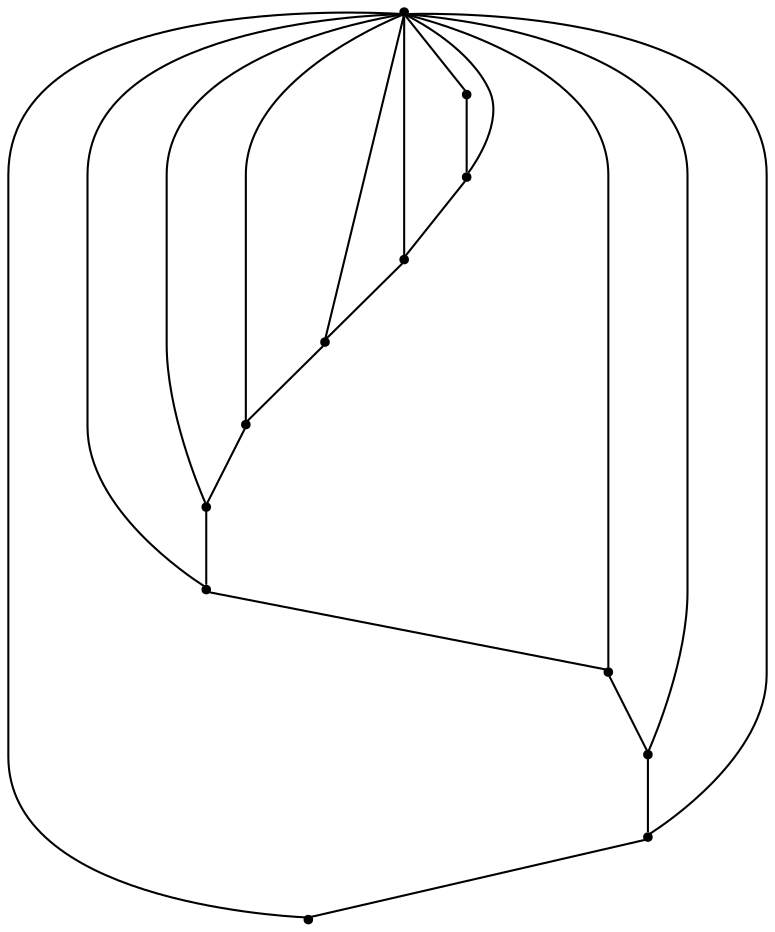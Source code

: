 graph {
  node [shape=point,comment="{\"directed\":false,\"doi\":\"10.1007/978-3-642-11805-0_18\",\"figure\":\"9\"}"]

  v0 [pos="1445.8501905574353,862.9693750092476"]
  v1 [pos="1562.549469916765,1129.7747338959664"]
  v2 [pos="1379.0879738031433,863.0192385124437"]
  v3 [pos="1412.496250312273,862.9693750092476"]
  v4 [pos="1195.6182063612823,863.0192385124437"]
  v5 [pos="1345.7715726630631,862.9777703949899"]
  v6 [pos="1028.827572312466,863.0192385124437"]
  v7 [pos="1062.1856959409492,863.0192385124437"]
  v8 [pos="1128.9019272915152,863.0192385124436"]
  v9 [pos="1162.260066826399,863.0192385124437"]
  v10 [pos="1095.5437877566314,863.0192385124437"]
  v11 [pos="1295.6926249659339,863.0192385124436"]

  v6 -- v7 [id="-5",pos="1028.827572312466,863.0192385124437 1062.1856959409492,863.0192385124437 1062.1856959409492,863.0192385124437 1062.1856959409492,863.0192385124437"]
  v7 -- v10 [id="-6",pos="1062.1856959409492,863.0192385124437 1095.5437877566314,863.0192385124437 1095.5437877566314,863.0192385124437 1095.5437877566314,863.0192385124437"]
  v10 -- v8 [id="-7",pos="1095.5437877566314,863.0192385124437 1128.9019272915152,863.0192385124436 1128.9019272915152,863.0192385124436 1128.9019272915152,863.0192385124436"]
  v8 -- v9 [id="-8",pos="1128.9019272915152,863.0192385124436 1162.260066826399,863.0192385124437 1162.260066826399,863.0192385124437 1162.260066826399,863.0192385124437"]
  v9 -- v4 [id="-9",pos="1162.260066826399,863.0192385124437 1195.6182063612823,863.0192385124437 1195.6182063612823,863.0192385124437 1195.6182063612823,863.0192385124437"]
  v4 -- v11 [id="-10",pos="1195.6182063612823,863.0192385124437 1295.6926249659339,863.0192385124436 1295.6926249659339,863.0192385124436 1295.6926249659339,863.0192385124436"]
  v11 -- v5 [id="-11",pos="1295.6926249659339,863.0192385124436 1345.7715726630631,862.9777703949899 1345.7715726630631,862.9777703949899 1345.7715726630631,862.9777703949899"]
  v5 -- v2 [id="-12",pos="1345.7715726630631,862.9777703949899 1379.0879738031433,863.0192385124437 1379.0879738031433,863.0192385124437 1379.0879738031433,863.0192385124437"]
  v2 -- v3 [id="-13",pos="1379.0879738031433,863.0192385124437 1412.496250312273,862.9693750092476 1412.496250312273,862.9693750092476 1412.496250312273,862.9693750092476"]
  v3 -- v0 [id="-14",pos="1412.496250312273,862.9693750092476 1445.8501905574353,862.9693750092476 1445.8501905574353,862.9693750092476 1445.8501905574353,862.9693750092476"]
  v1 -- v0 [id="-16",pos="1562.549469916765,1129.7747338959664 1445.8501905574353,862.9693750092476 1445.8501905574353,862.9693750092476 1445.8501905574353,862.9693750092476"]
  v1 -- v2 [id="-18",pos="1562.549469916765,1129.7747338959664 1379.0879738031433,863.0192385124437 1379.0879738031433,863.0192385124437 1379.0879738031433,863.0192385124437"]
  v1 -- v3 [id="-21",pos="1562.549469916765,1129.7747338959664 1412.496250312273,862.9693750092476 1412.496250312273,862.9693750092476 1412.496250312273,862.9693750092476"]
  v1 -- v4 [id="-24",pos="1562.549469916765,1129.7747338959664 1195.6182063612823,863.0192385124437 1195.6182063612823,863.0192385124437 1195.6182063612823,863.0192385124437"]
  v1 -- v5 [id="-27",pos="1562.549469916765,1129.7747338959664 1345.7715726630631,862.9777703949899 1345.7715726630631,862.9777703949899 1345.7715726630631,862.9777703949899"]
  v1 -- v6 [id="-30",pos="1562.549469916765,1129.7747338959664 1028.827572312466,863.0192385124437 1028.827572312466,863.0192385124437 1028.827572312466,863.0192385124437"]
  v1 -- v7 [id="-34",pos="1562.549469916765,1129.7747338959664 1062.1856959409492,863.0192385124437 1062.1856959409492,863.0192385124437 1062.1856959409492,863.0192385124437"]
  v1 -- v8 [id="-36",pos="1562.549469916765,1129.7747338959664 1128.9019272915152,863.0192385124436 1128.9019272915152,863.0192385124436 1128.9019272915152,863.0192385124436"]
  v1 -- v9 [id="-38",pos="1562.549469916765,1129.7747338959664 1162.260066826399,863.0192385124437 1162.260066826399,863.0192385124437 1162.260066826399,863.0192385124437"]
  v11 -- v1 [id="-40",pos="1295.6926249659339,863.0192385124436 1562.549469916765,1129.7747338959664 1562.549469916765,1129.7747338959664 1562.549469916765,1129.7747338959664"]
  v1 -- v10 [id="-42",pos="1562.549469916765,1129.7747338959664 1095.5437877566314,863.0192385124437 1095.5437877566314,863.0192385124437 1095.5437877566314,863.0192385124437"]
}